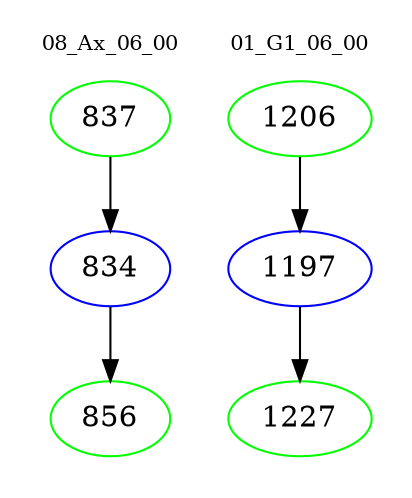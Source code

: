 digraph{
subgraph cluster_0 {
color = white
label = "08_Ax_06_00";
fontsize=10;
T0_837 [label="837", color="green"]
T0_837 -> T0_834 [color="black"]
T0_834 [label="834", color="blue"]
T0_834 -> T0_856 [color="black"]
T0_856 [label="856", color="green"]
}
subgraph cluster_1 {
color = white
label = "01_G1_06_00";
fontsize=10;
T1_1206 [label="1206", color="green"]
T1_1206 -> T1_1197 [color="black"]
T1_1197 [label="1197", color="blue"]
T1_1197 -> T1_1227 [color="black"]
T1_1227 [label="1227", color="green"]
}
}
